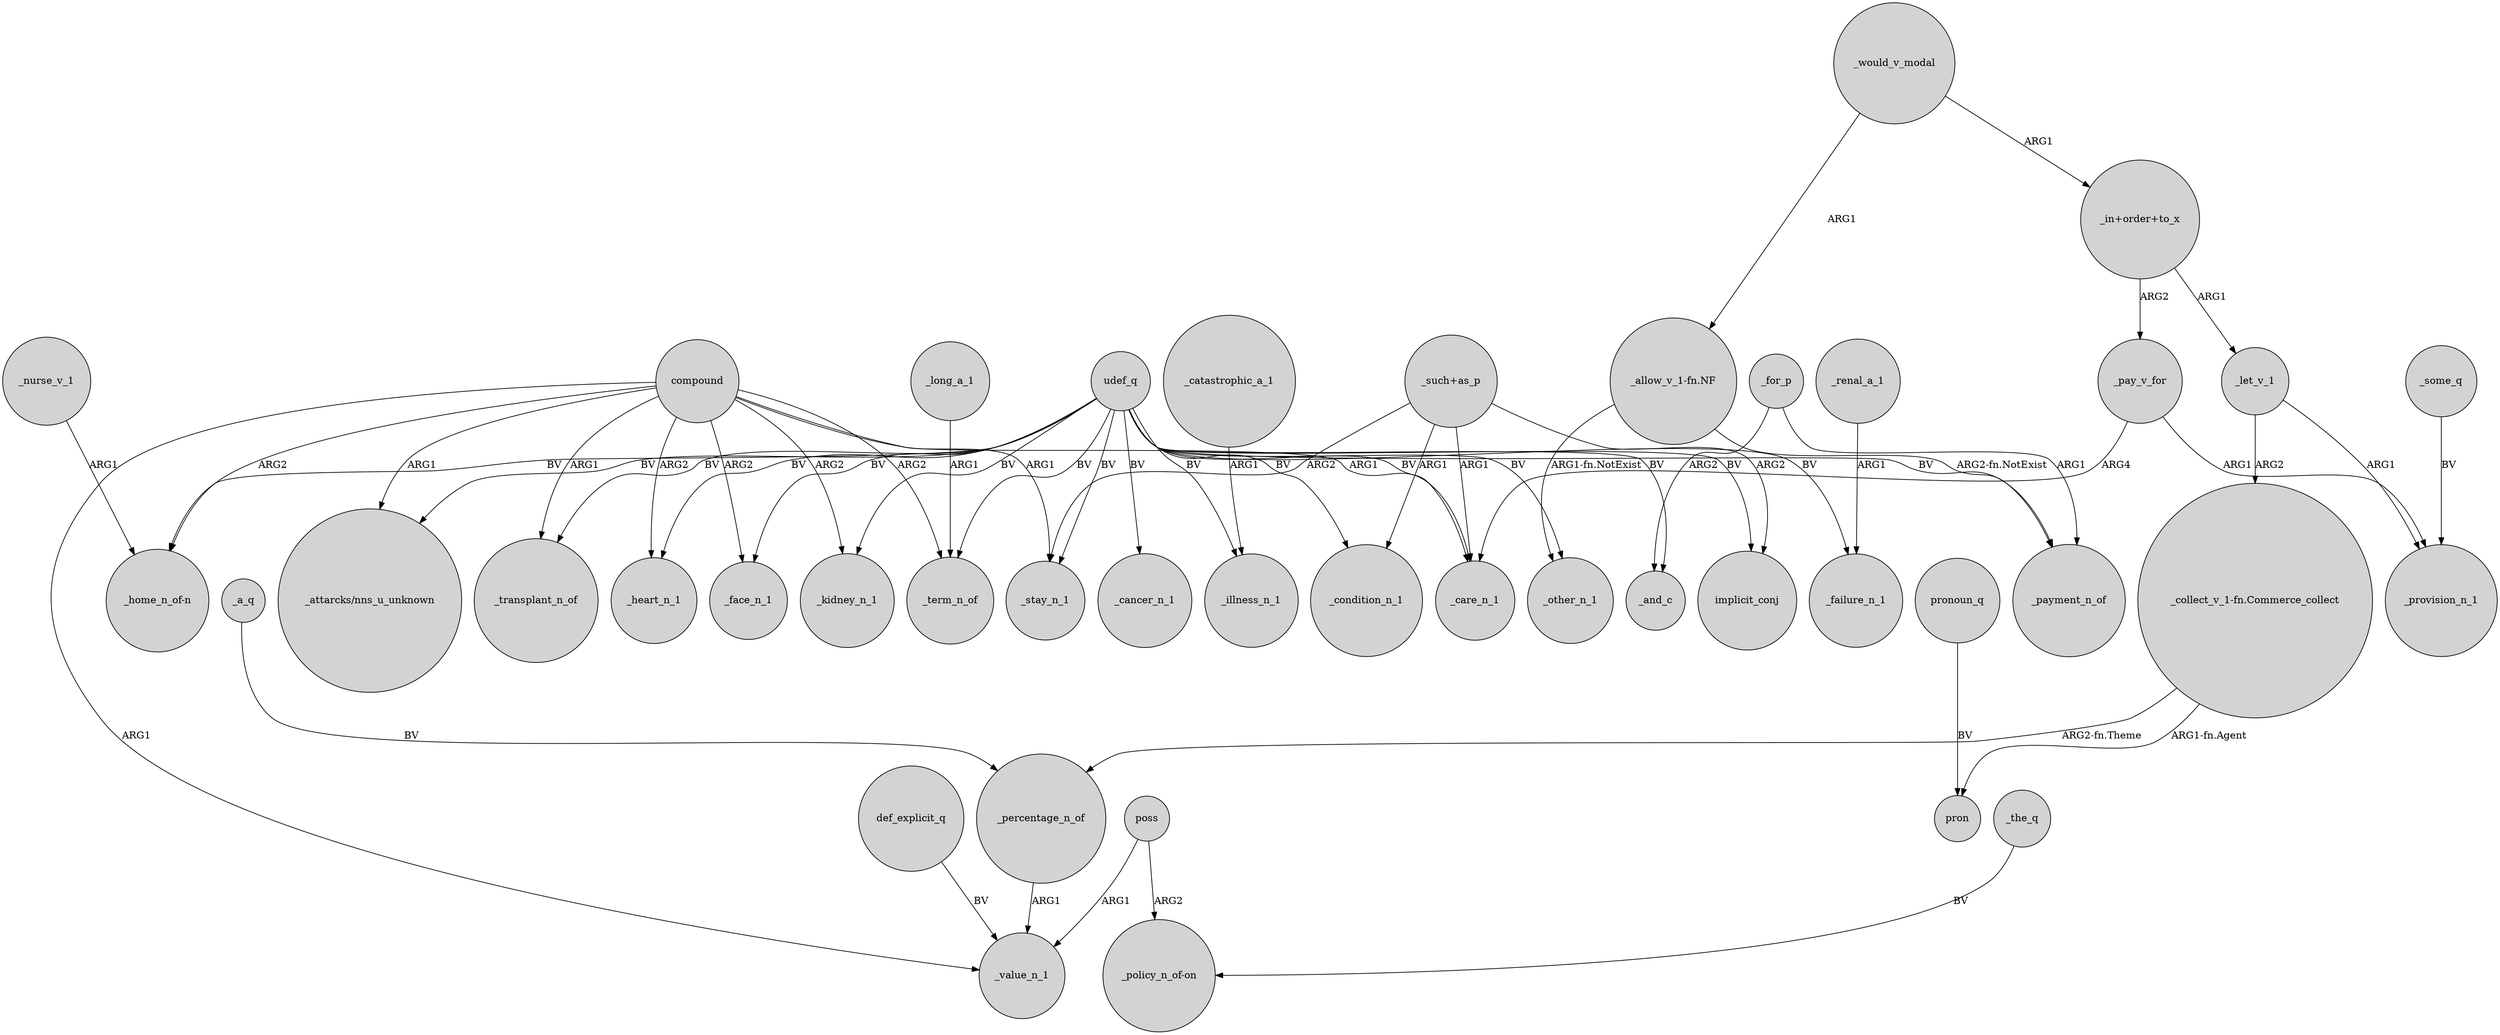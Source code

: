 digraph {
	node [shape=circle style=filled]
	def_explicit_q -> _value_n_1 [label=BV]
	_nurse_v_1 -> "_home_n_of-n" [label=ARG1]
	compound -> _transplant_n_of [label=ARG1]
	_let_v_1 -> "_collect_v_1-fn.Commerce_collect" [label=ARG2]
	_a_q -> _percentage_n_of [label=BV]
	udef_q -> _cancer_n_1 [label=BV]
	udef_q -> _face_n_1 [label=BV]
	_let_v_1 -> _provision_n_1 [label=ARG1]
	compound -> _term_n_of [label=ARG2]
	"_collect_v_1-fn.Commerce_collect" -> pron [label="ARG1-fn.Agent"]
	_the_q -> "_policy_n_of-on" [label=BV]
	compound -> _face_n_1 [label=ARG2]
	"_in+order+to_x" -> _pay_v_for [label=ARG2]
	udef_q -> "_attarcks/nns_u_unknown" [label=BV]
	udef_q -> _care_n_1 [label=BV]
	"_such+as_p" -> _care_n_1 [label=ARG1]
	"_such+as_p" -> _stay_n_1 [label=ARG2]
	_catastrophic_a_1 -> _illness_n_1 [label=ARG1]
	_would_v_modal -> "_in+order+to_x" [label=ARG1]
	udef_q -> "_home_n_of-n" [label=BV]
	_would_v_modal -> "_allow_v_1-fn.NF" [label=ARG1]
	"_such+as_p" -> _condition_n_1 [label=ARG1]
	_for_p -> _and_c [label=ARG2]
	compound -> _heart_n_1 [label=ARG2]
	poss -> "_policy_n_of-on" [label=ARG2]
	udef_q -> implicit_conj [label=BV]
	poss -> _value_n_1 [label=ARG1]
	udef_q -> _kidney_n_1 [label=BV]
	udef_q -> _stay_n_1 [label=BV]
	udef_q -> _payment_n_of [label=BV]
	udef_q -> _other_n_1 [label=BV]
	udef_q -> _heart_n_1 [label=BV]
	pronoun_q -> pron [label=BV]
	compound -> _stay_n_1 [label=ARG1]
	"_allow_v_1-fn.NF" -> _other_n_1 [label="ARG1-fn.NotExist"]
	udef_q -> _illness_n_1 [label=BV]
	udef_q -> _condition_n_1 [label=BV]
	_percentage_n_of -> _value_n_1 [label=ARG1]
	_pay_v_for -> _provision_n_1 [label=ARG1]
	compound -> _kidney_n_1 [label=ARG2]
	_some_q -> _provision_n_1 [label=BV]
	udef_q -> _failure_n_1 [label=BV]
	udef_q -> _term_n_of [label=BV]
	compound -> "_attarcks/nns_u_unknown" [label=ARG1]
	"_collect_v_1-fn.Commerce_collect" -> _percentage_n_of [label="ARG2-fn.Theme"]
	"_such+as_p" -> implicit_conj [label=ARG2]
	_for_p -> _payment_n_of [label=ARG1]
	_pay_v_for -> _care_n_1 [label=ARG4]
	compound -> _care_n_1 [label=ARG1]
	compound -> "_home_n_of-n" [label=ARG2]
	"_allow_v_1-fn.NF" -> _payment_n_of [label="ARG2-fn.NotExist"]
	udef_q -> _transplant_n_of [label=BV]
	"_in+order+to_x" -> _let_v_1 [label=ARG1]
	udef_q -> _and_c [label=BV]
	_renal_a_1 -> _failure_n_1 [label=ARG1]
	compound -> _value_n_1 [label=ARG1]
	_long_a_1 -> _term_n_of [label=ARG1]
}
